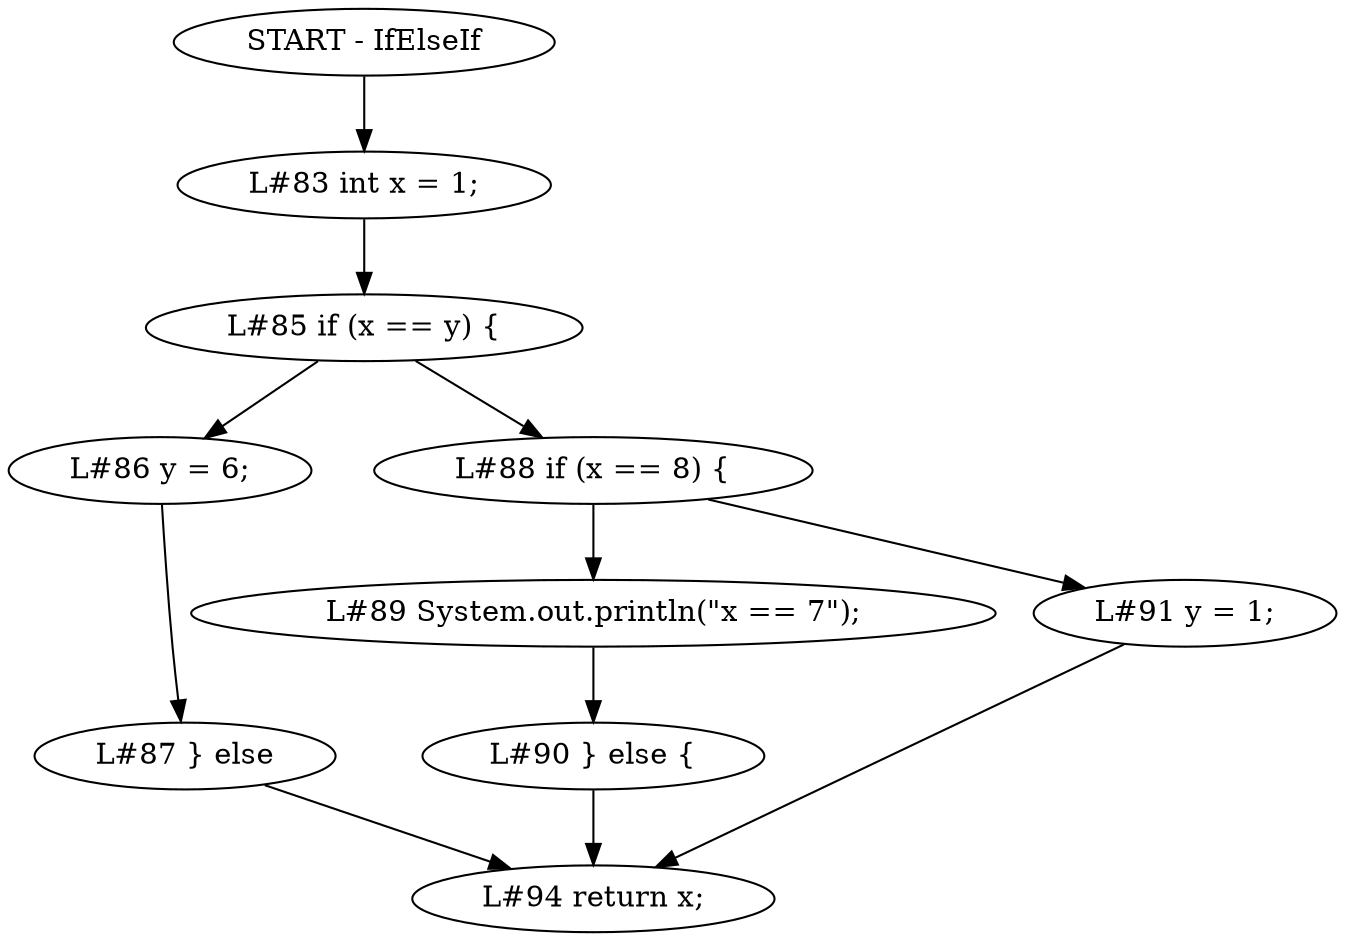 digraph ast {
START [label="START - IfElseIf",width=0,height=0];
L83 [label="L#83 int x = 1;",width=0,height=0];
L85 [label="L#85 if (x == y) {",width=0,height=0];
L86 [label="L#86 y = 6;",width=0,height=0];
L87 [label="L#87 } else",width=0,height=0];
L88 [label="L#88 if (x == 8) {",width=0,height=0];
L89 [label="L#89 System.out.println(\"x == 7\");",width=0,height=0];
L90 [label="L#90 } else {",width=0,height=0];
L91 [label="L#91 y = 1;",width=0,height=0];
L94 [label="L#94 return x;",width=0,height=0];
START -> L83
L83 -> L85
L85 -> L86
L86 -> L87
L88 -> L89
L89 -> L90
L91 -> L94
L85 -> L88
L87 -> L94
L88 -> L91
L90 -> L94
}

